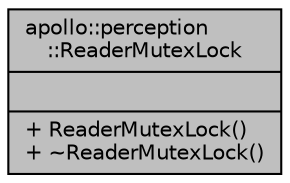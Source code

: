 digraph "apollo::perception::ReaderMutexLock"
{
  edge [fontname="Helvetica",fontsize="10",labelfontname="Helvetica",labelfontsize="10"];
  node [fontname="Helvetica",fontsize="10",shape=record];
  Node1 [label="{apollo::perception\l::ReaderMutexLock\n||+ ReaderMutexLock()\l+ ~ReaderMutexLock()\l}",height=0.2,width=0.4,color="black", fillcolor="grey75", style="filled" fontcolor="black"];
}

